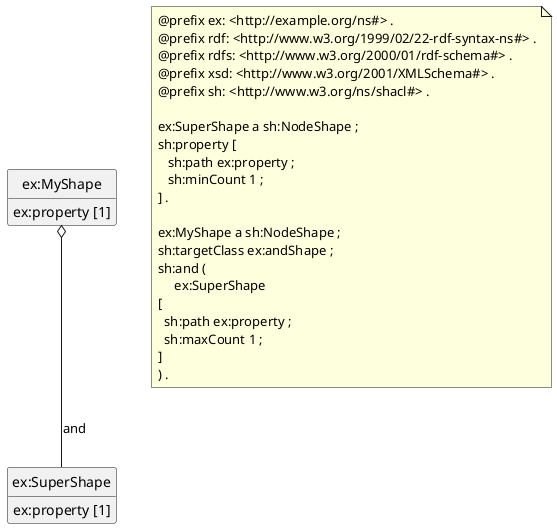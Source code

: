@startuml
class "ex:MyShape"
"ex:MyShape" : ex:property [1]

class "ex:SuperShape"
"ex:SuperShape" : ex:property [1]

"ex:MyShape" o-- "ex:SuperShape" : and

note as N1
@prefix ex: <http://example.org/ns#> .
@prefix rdf: <http://www.w3.org/1999/02/22-rdf-syntax-ns#> .
@prefix rdfs: <http://www.w3.org/2000/01/rdf-schema#> .
@prefix xsd: <http://www.w3.org/2001/XMLSchema#> .
@prefix sh: <http://www.w3.org/ns/shacl#> .

ex:SuperShape a sh:NodeShape ;
sh:property [
   sh:path ex:property ;
   sh:minCount 1 ;
] .

ex:MyShape a sh:NodeShape ;
sh:targetClass ex:andShape ;
sh:and (
     ex:SuperShape
[
  sh:path ex:property ;
  sh:maxCount 1 ;
]
) .
end note

hide circle
hide empty members
@enduml